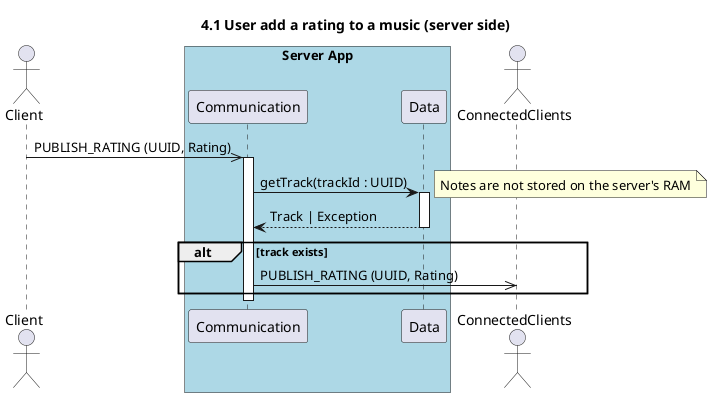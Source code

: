 @startuml 4.1 User add a rating to a music (server side)
title 4.1 User add a rating to a music (server side)

actor Client as client

box "Server App" #LightBlue
    participant Communication as com
    participant Data as data
end box

actor ConnectedClients as connected

client ->> com : PUBLISH_RATING (UUID, Rating)

activate com

com -> data++ : getTrack(trackId : UUID)
note right : Notes are not stored on the server's RAM 
return Track | Exception

alt track exists
    com ->> connected : PUBLISH_RATING (UUID, Rating)
end

deactivate com

@enduml